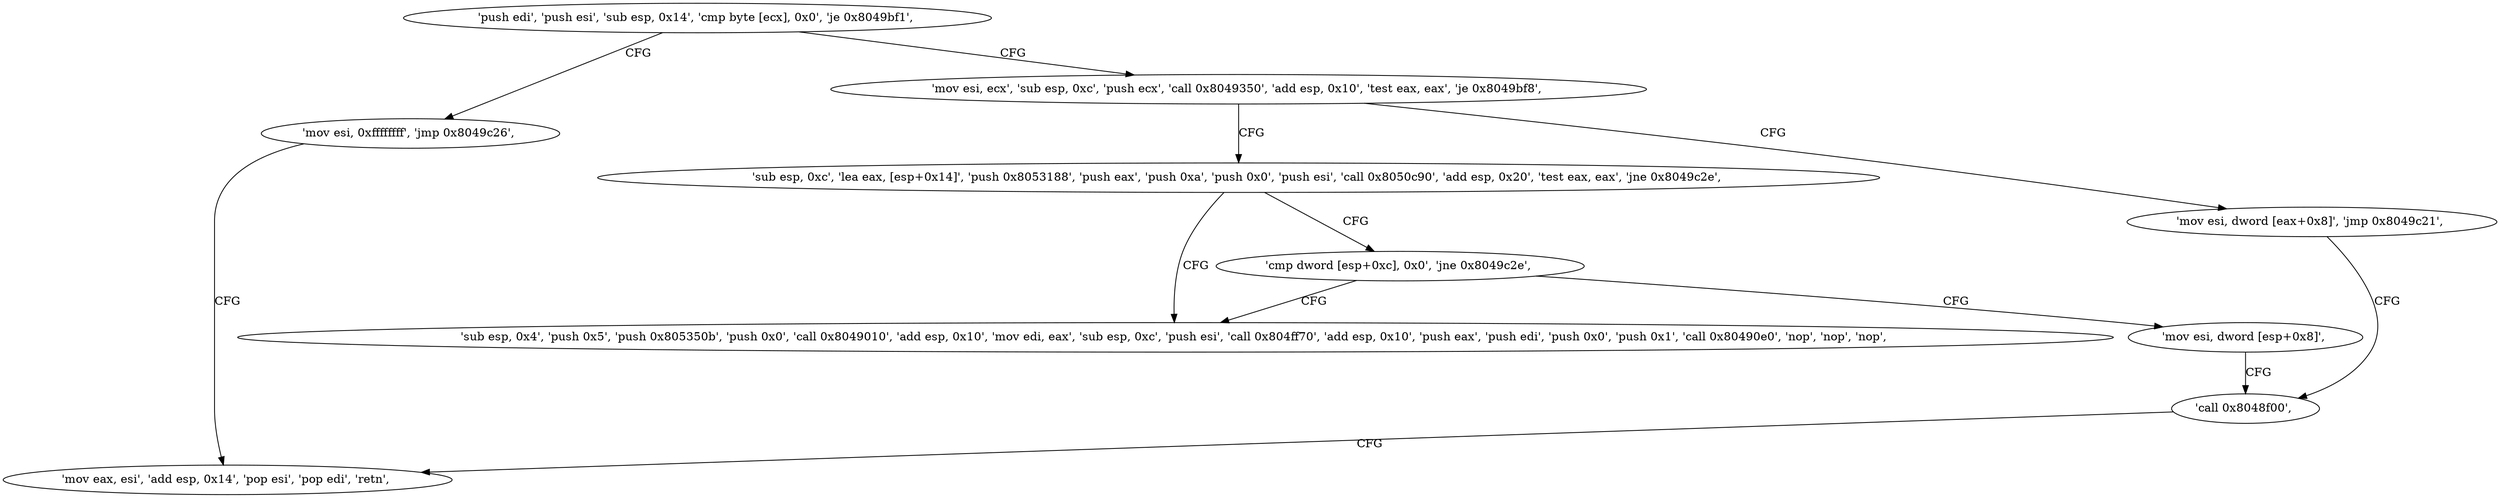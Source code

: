 digraph "func" {
"134519760" [label = "'push edi', 'push esi', 'sub esp, 0x14', 'cmp byte [ecx], 0x0', 'je 0x8049bf1', " ]
"134519793" [label = "'mov esi, 0xffffffff', 'jmp 0x8049c26', " ]
"134519770" [label = "'mov esi, ecx', 'sub esp, 0xc', 'push ecx', 'call 0x8049350', 'add esp, 0x10', 'test eax, eax', 'je 0x8049bf8', " ]
"134519846" [label = "'mov eax, esi', 'add esp, 0x14', 'pop esi', 'pop edi', 'retn', " ]
"134519800" [label = "'sub esp, 0xc', 'lea eax, [esp+0x14]', 'push 0x8053188', 'push eax', 'push 0xa', 'push 0x0', 'push esi', 'call 0x8050c90', 'add esp, 0x20', 'test eax, eax', 'jne 0x8049c2e', " ]
"134519788" [label = "'mov esi, dword [eax+0x8]', 'jmp 0x8049c21', " ]
"134519854" [label = "'sub esp, 0x4', 'push 0x5', 'push 0x805350b', 'push 0x0', 'call 0x8049010', 'add esp, 0x10', 'mov edi, eax', 'sub esp, 0xc', 'push esi', 'call 0x804ff70', 'add esp, 0x10', 'push eax', 'push edi', 'push 0x0', 'push 0x1', 'call 0x80490e0', 'nop', 'nop', 'nop', " ]
"134519830" [label = "'cmp dword [esp+0xc], 0x0', 'jne 0x8049c2e', " ]
"134519841" [label = "'call 0x8048f00', " ]
"134519837" [label = "'mov esi, dword [esp+0x8]', " ]
"134519760" -> "134519793" [ label = "CFG" ]
"134519760" -> "134519770" [ label = "CFG" ]
"134519793" -> "134519846" [ label = "CFG" ]
"134519770" -> "134519800" [ label = "CFG" ]
"134519770" -> "134519788" [ label = "CFG" ]
"134519800" -> "134519854" [ label = "CFG" ]
"134519800" -> "134519830" [ label = "CFG" ]
"134519788" -> "134519841" [ label = "CFG" ]
"134519830" -> "134519854" [ label = "CFG" ]
"134519830" -> "134519837" [ label = "CFG" ]
"134519841" -> "134519846" [ label = "CFG" ]
"134519837" -> "134519841" [ label = "CFG" ]
}
